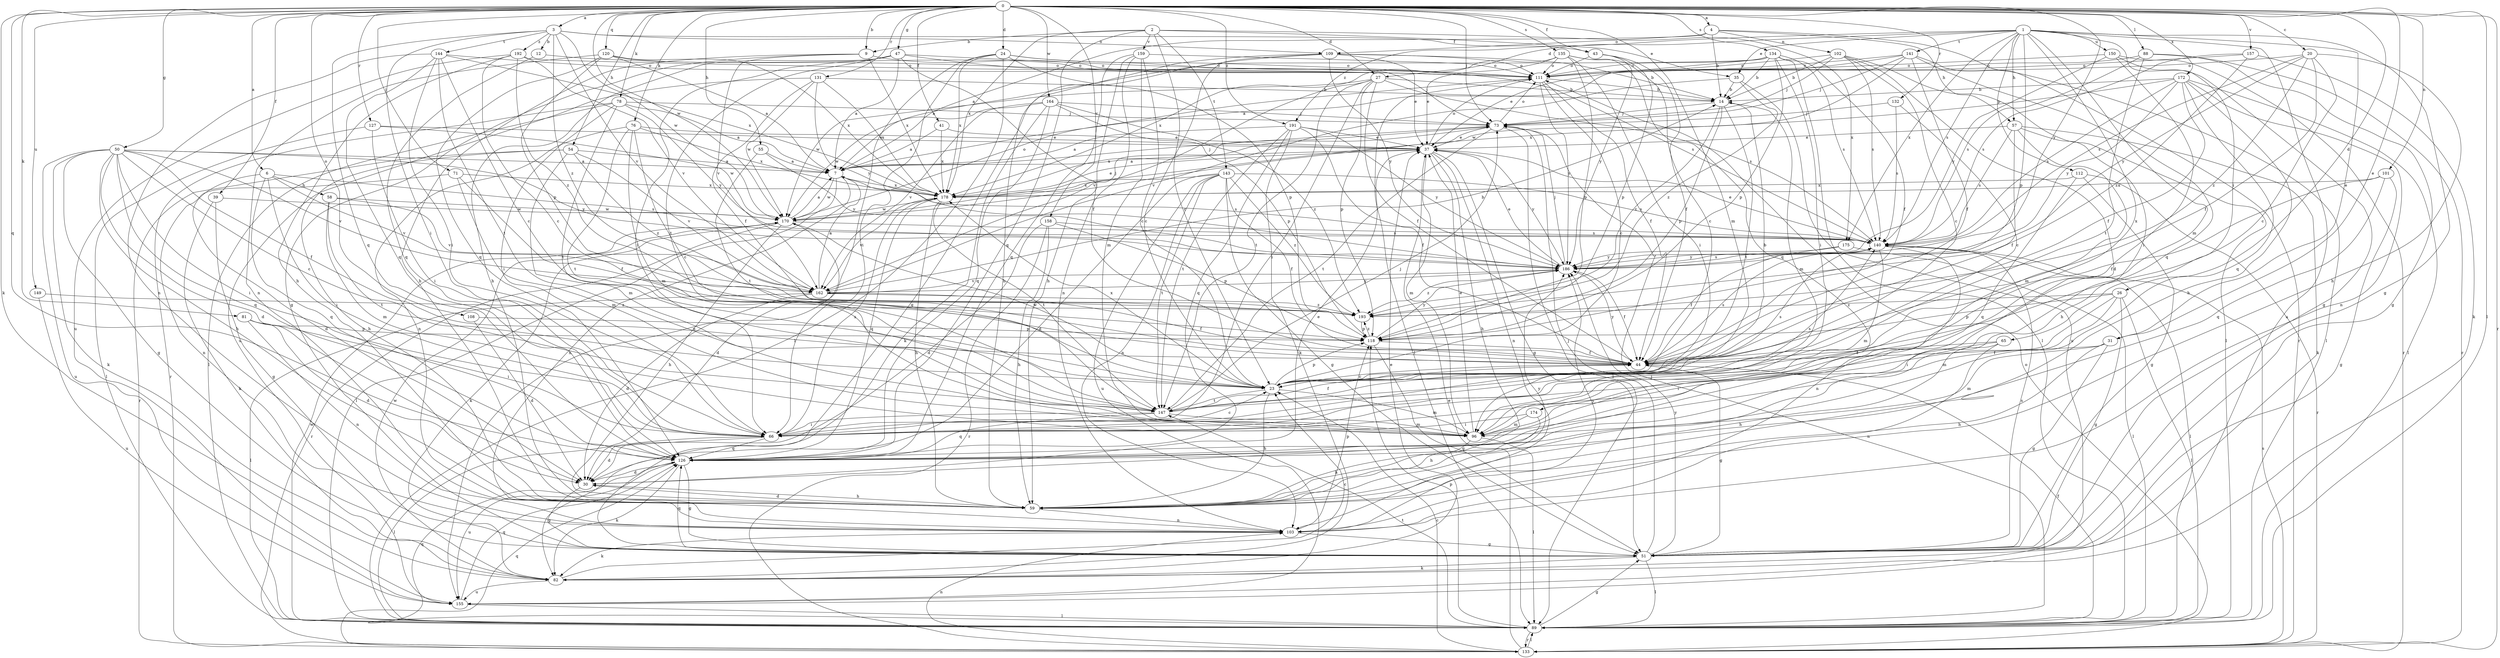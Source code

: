 strict digraph  {
0;
1;
2;
3;
4;
6;
7;
9;
12;
14;
20;
23;
24;
26;
27;
30;
31;
35;
37;
39;
41;
43;
44;
47;
50;
51;
54;
55;
57;
58;
59;
65;
66;
71;
73;
76;
78;
81;
82;
88;
89;
96;
101;
102;
103;
108;
109;
111;
112;
118;
120;
126;
127;
131;
132;
133;
134;
135;
140;
141;
143;
144;
147;
149;
150;
155;
157;
158;
159;
162;
164;
170;
172;
174;
175;
178;
186;
191;
192;
193;
0 -> 3  [label=a];
0 -> 4  [label=a];
0 -> 6  [label=a];
0 -> 9  [label=b];
0 -> 20  [label=c];
0 -> 24  [label=d];
0 -> 26  [label=d];
0 -> 27  [label=d];
0 -> 31  [label=e];
0 -> 39  [label=f];
0 -> 41  [label=f];
0 -> 43  [label=f];
0 -> 47  [label=g];
0 -> 50  [label=g];
0 -> 54  [label=h];
0 -> 55  [label=h];
0 -> 71  [label=j];
0 -> 73  [label=j];
0 -> 76  [label=k];
0 -> 78  [label=k];
0 -> 81  [label=k];
0 -> 82  [label=k];
0 -> 88  [label=l];
0 -> 89  [label=l];
0 -> 96  [label=m];
0 -> 101  [label=n];
0 -> 108  [label=o];
0 -> 120  [label=q];
0 -> 126  [label=q];
0 -> 127  [label=r];
0 -> 131  [label=r];
0 -> 132  [label=r];
0 -> 133  [label=r];
0 -> 134  [label=s];
0 -> 135  [label=s];
0 -> 149  [label=u];
0 -> 157  [label=v];
0 -> 158  [label=v];
0 -> 164  [label=w];
0 -> 170  [label=w];
0 -> 172  [label=x];
0 -> 186  [label=y];
0 -> 191  [label=z];
1 -> 27  [label=d];
1 -> 31  [label=e];
1 -> 35  [label=e];
1 -> 51  [label=g];
1 -> 57  [label=h];
1 -> 65  [label=i];
1 -> 96  [label=m];
1 -> 112  [label=p];
1 -> 118  [label=p];
1 -> 140  [label=s];
1 -> 141  [label=t];
1 -> 150  [label=u];
1 -> 155  [label=u];
1 -> 174  [label=x];
1 -> 175  [label=x];
1 -> 191  [label=z];
2 -> 9  [label=b];
2 -> 23  [label=c];
2 -> 35  [label=e];
2 -> 126  [label=q];
2 -> 143  [label=t];
2 -> 159  [label=v];
2 -> 175  [label=x];
2 -> 178  [label=x];
3 -> 12  [label=b];
3 -> 43  [label=f];
3 -> 66  [label=i];
3 -> 109  [label=o];
3 -> 126  [label=q];
3 -> 144  [label=t];
3 -> 162  [label=v];
3 -> 170  [label=w];
3 -> 192  [label=z];
3 -> 193  [label=z];
4 -> 7  [label=a];
4 -> 14  [label=b];
4 -> 57  [label=h];
4 -> 102  [label=n];
4 -> 109  [label=o];
4 -> 133  [label=r];
6 -> 30  [label=d];
6 -> 58  [label=h];
6 -> 66  [label=i];
6 -> 126  [label=q];
6 -> 140  [label=s];
6 -> 162  [label=v];
7 -> 73  [label=j];
7 -> 89  [label=l];
7 -> 103  [label=n];
7 -> 140  [label=s];
7 -> 170  [label=w];
7 -> 178  [label=x];
9 -> 51  [label=g];
9 -> 59  [label=h];
9 -> 111  [label=o];
9 -> 162  [label=v];
9 -> 178  [label=x];
12 -> 111  [label=o];
12 -> 126  [label=q];
14 -> 73  [label=j];
14 -> 96  [label=m];
14 -> 118  [label=p];
14 -> 147  [label=t];
14 -> 193  [label=z];
20 -> 23  [label=c];
20 -> 44  [label=f];
20 -> 59  [label=h];
20 -> 111  [label=o];
20 -> 140  [label=s];
20 -> 186  [label=y];
20 -> 193  [label=z];
23 -> 14  [label=b];
23 -> 59  [label=h];
23 -> 96  [label=m];
23 -> 118  [label=p];
23 -> 140  [label=s];
23 -> 147  [label=t];
23 -> 170  [label=w];
23 -> 178  [label=x];
24 -> 66  [label=i];
24 -> 73  [label=j];
24 -> 89  [label=l];
24 -> 111  [label=o];
24 -> 118  [label=p];
24 -> 155  [label=u];
24 -> 178  [label=x];
26 -> 51  [label=g];
26 -> 66  [label=i];
26 -> 89  [label=l];
26 -> 96  [label=m];
26 -> 118  [label=p];
26 -> 193  [label=z];
27 -> 14  [label=b];
27 -> 44  [label=f];
27 -> 66  [label=i];
27 -> 118  [label=p];
27 -> 140  [label=s];
27 -> 147  [label=t];
27 -> 162  [label=v];
27 -> 170  [label=w];
30 -> 37  [label=e];
30 -> 51  [label=g];
30 -> 59  [label=h];
31 -> 44  [label=f];
31 -> 51  [label=g];
31 -> 59  [label=h];
31 -> 96  [label=m];
35 -> 14  [label=b];
35 -> 155  [label=u];
35 -> 162  [label=v];
35 -> 193  [label=z];
37 -> 7  [label=a];
37 -> 51  [label=g];
37 -> 59  [label=h];
37 -> 96  [label=m];
37 -> 103  [label=n];
37 -> 111  [label=o];
37 -> 186  [label=y];
39 -> 51  [label=g];
39 -> 82  [label=k];
39 -> 170  [label=w];
41 -> 7  [label=a];
41 -> 37  [label=e];
41 -> 178  [label=x];
43 -> 44  [label=f];
43 -> 111  [label=o];
43 -> 118  [label=p];
43 -> 186  [label=y];
44 -> 23  [label=c];
44 -> 51  [label=g];
44 -> 140  [label=s];
44 -> 186  [label=y];
47 -> 7  [label=a];
47 -> 44  [label=f];
47 -> 59  [label=h];
47 -> 66  [label=i];
47 -> 111  [label=o];
47 -> 140  [label=s];
47 -> 147  [label=t];
50 -> 7  [label=a];
50 -> 23  [label=c];
50 -> 30  [label=d];
50 -> 44  [label=f];
50 -> 51  [label=g];
50 -> 59  [label=h];
50 -> 66  [label=i];
50 -> 82  [label=k];
50 -> 126  [label=q];
50 -> 155  [label=u];
50 -> 162  [label=v];
50 -> 186  [label=y];
51 -> 73  [label=j];
51 -> 82  [label=k];
51 -> 89  [label=l];
51 -> 126  [label=q];
51 -> 140  [label=s];
51 -> 186  [label=y];
54 -> 7  [label=a];
54 -> 59  [label=h];
54 -> 96  [label=m];
54 -> 133  [label=r];
54 -> 162  [label=v];
54 -> 193  [label=z];
55 -> 7  [label=a];
55 -> 147  [label=t];
55 -> 186  [label=y];
57 -> 37  [label=e];
57 -> 44  [label=f];
57 -> 59  [label=h];
57 -> 82  [label=k];
57 -> 96  [label=m];
57 -> 140  [label=s];
58 -> 96  [label=m];
58 -> 147  [label=t];
58 -> 162  [label=v];
58 -> 170  [label=w];
59 -> 30  [label=d];
59 -> 103  [label=n];
59 -> 186  [label=y];
65 -> 44  [label=f];
65 -> 59  [label=h];
65 -> 66  [label=i];
65 -> 103  [label=n];
66 -> 23  [label=c];
66 -> 30  [label=d];
66 -> 89  [label=l];
66 -> 126  [label=q];
66 -> 178  [label=x];
71 -> 44  [label=f];
71 -> 96  [label=m];
71 -> 103  [label=n];
71 -> 178  [label=x];
73 -> 37  [label=e];
73 -> 89  [label=l];
73 -> 111  [label=o];
73 -> 147  [label=t];
73 -> 178  [label=x];
76 -> 23  [label=c];
76 -> 37  [label=e];
76 -> 96  [label=m];
76 -> 103  [label=n];
76 -> 147  [label=t];
76 -> 178  [label=x];
78 -> 7  [label=a];
78 -> 66  [label=i];
78 -> 73  [label=j];
78 -> 89  [label=l];
78 -> 133  [label=r];
78 -> 147  [label=t];
78 -> 186  [label=y];
81 -> 30  [label=d];
81 -> 66  [label=i];
81 -> 103  [label=n];
81 -> 118  [label=p];
82 -> 23  [label=c];
82 -> 37  [label=e];
82 -> 155  [label=u];
82 -> 170  [label=w];
88 -> 51  [label=g];
88 -> 111  [label=o];
88 -> 133  [label=r];
88 -> 140  [label=s];
88 -> 147  [label=t];
89 -> 44  [label=f];
89 -> 51  [label=g];
89 -> 73  [label=j];
89 -> 118  [label=p];
89 -> 126  [label=q];
89 -> 133  [label=r];
89 -> 147  [label=t];
89 -> 170  [label=w];
96 -> 37  [label=e];
96 -> 59  [label=h];
96 -> 89  [label=l];
101 -> 44  [label=f];
101 -> 51  [label=g];
101 -> 126  [label=q];
101 -> 178  [label=x];
102 -> 14  [label=b];
102 -> 23  [label=c];
102 -> 30  [label=d];
102 -> 73  [label=j];
102 -> 89  [label=l];
102 -> 111  [label=o];
102 -> 140  [label=s];
103 -> 51  [label=g];
103 -> 82  [label=k];
103 -> 118  [label=p];
103 -> 186  [label=y];
108 -> 30  [label=d];
108 -> 118  [label=p];
109 -> 14  [label=b];
109 -> 23  [label=c];
109 -> 37  [label=e];
109 -> 51  [label=g];
109 -> 59  [label=h];
109 -> 111  [label=o];
109 -> 186  [label=y];
111 -> 14  [label=b];
111 -> 23  [label=c];
111 -> 44  [label=f];
111 -> 89  [label=l];
111 -> 186  [label=y];
112 -> 51  [label=g];
112 -> 126  [label=q];
112 -> 133  [label=r];
112 -> 178  [label=x];
118 -> 44  [label=f];
118 -> 51  [label=g];
118 -> 186  [label=y];
118 -> 193  [label=z];
120 -> 7  [label=a];
120 -> 103  [label=n];
120 -> 111  [label=o];
120 -> 118  [label=p];
120 -> 126  [label=q];
120 -> 178  [label=x];
126 -> 30  [label=d];
126 -> 51  [label=g];
126 -> 82  [label=k];
126 -> 155  [label=u];
127 -> 37  [label=e];
127 -> 66  [label=i];
127 -> 89  [label=l];
127 -> 170  [label=w];
131 -> 14  [label=b];
131 -> 44  [label=f];
131 -> 155  [label=u];
131 -> 170  [label=w];
131 -> 178  [label=x];
131 -> 186  [label=y];
132 -> 23  [label=c];
132 -> 73  [label=j];
132 -> 140  [label=s];
133 -> 23  [label=c];
133 -> 37  [label=e];
133 -> 89  [label=l];
133 -> 103  [label=n];
133 -> 111  [label=o];
133 -> 126  [label=q];
133 -> 140  [label=s];
134 -> 7  [label=a];
134 -> 14  [label=b];
134 -> 37  [label=e];
134 -> 44  [label=f];
134 -> 66  [label=i];
134 -> 89  [label=l];
134 -> 111  [label=o];
134 -> 118  [label=p];
134 -> 140  [label=s];
135 -> 23  [label=c];
135 -> 37  [label=e];
135 -> 66  [label=i];
135 -> 111  [label=o];
135 -> 118  [label=p];
135 -> 126  [label=q];
135 -> 178  [label=x];
140 -> 37  [label=e];
140 -> 89  [label=l];
140 -> 96  [label=m];
140 -> 103  [label=n];
140 -> 186  [label=y];
141 -> 7  [label=a];
141 -> 44  [label=f];
141 -> 73  [label=j];
141 -> 89  [label=l];
141 -> 111  [label=o];
141 -> 126  [label=q];
141 -> 170  [label=w];
143 -> 30  [label=d];
143 -> 44  [label=f];
143 -> 51  [label=g];
143 -> 103  [label=n];
143 -> 140  [label=s];
143 -> 147  [label=t];
143 -> 155  [label=u];
143 -> 178  [label=x];
143 -> 193  [label=z];
144 -> 23  [label=c];
144 -> 66  [label=i];
144 -> 103  [label=n];
144 -> 111  [label=o];
144 -> 126  [label=q];
144 -> 147  [label=t];
144 -> 178  [label=x];
147 -> 44  [label=f];
147 -> 66  [label=i];
147 -> 73  [label=j];
147 -> 96  [label=m];
147 -> 126  [label=q];
147 -> 140  [label=s];
149 -> 155  [label=u];
149 -> 193  [label=z];
150 -> 51  [label=g];
150 -> 66  [label=i];
150 -> 111  [label=o];
150 -> 133  [label=r];
150 -> 186  [label=y];
155 -> 89  [label=l];
155 -> 126  [label=q];
157 -> 82  [label=k];
157 -> 111  [label=o];
157 -> 140  [label=s];
157 -> 193  [label=z];
158 -> 30  [label=d];
158 -> 59  [label=h];
158 -> 118  [label=p];
158 -> 133  [label=r];
158 -> 140  [label=s];
159 -> 23  [label=c];
159 -> 59  [label=h];
159 -> 96  [label=m];
159 -> 103  [label=n];
159 -> 111  [label=o];
159 -> 126  [label=q];
162 -> 7  [label=a];
162 -> 14  [label=b];
162 -> 30  [label=d];
162 -> 44  [label=f];
162 -> 89  [label=l];
162 -> 186  [label=y];
162 -> 193  [label=z];
164 -> 73  [label=j];
164 -> 82  [label=k];
164 -> 118  [label=p];
164 -> 126  [label=q];
164 -> 162  [label=v];
164 -> 170  [label=w];
164 -> 193  [label=z];
170 -> 7  [label=a];
170 -> 30  [label=d];
170 -> 59  [label=h];
170 -> 73  [label=j];
170 -> 82  [label=k];
170 -> 111  [label=o];
170 -> 133  [label=r];
170 -> 140  [label=s];
172 -> 14  [label=b];
172 -> 44  [label=f];
172 -> 59  [label=h];
172 -> 89  [label=l];
172 -> 103  [label=n];
172 -> 126  [label=q];
172 -> 140  [label=s];
172 -> 178  [label=x];
172 -> 186  [label=y];
174 -> 59  [label=h];
174 -> 66  [label=i];
174 -> 96  [label=m];
175 -> 44  [label=f];
175 -> 89  [label=l];
175 -> 186  [label=y];
178 -> 37  [label=e];
178 -> 59  [label=h];
178 -> 126  [label=q];
178 -> 147  [label=t];
178 -> 162  [label=v];
178 -> 170  [label=w];
186 -> 37  [label=e];
186 -> 44  [label=f];
186 -> 73  [label=j];
186 -> 140  [label=s];
186 -> 162  [label=v];
186 -> 193  [label=z];
191 -> 7  [label=a];
191 -> 37  [label=e];
191 -> 44  [label=f];
191 -> 82  [label=k];
191 -> 126  [label=q];
191 -> 147  [label=t];
191 -> 186  [label=y];
192 -> 23  [label=c];
192 -> 59  [label=h];
192 -> 111  [label=o];
192 -> 155  [label=u];
192 -> 162  [label=v];
192 -> 193  [label=z];
193 -> 118  [label=p];
}
